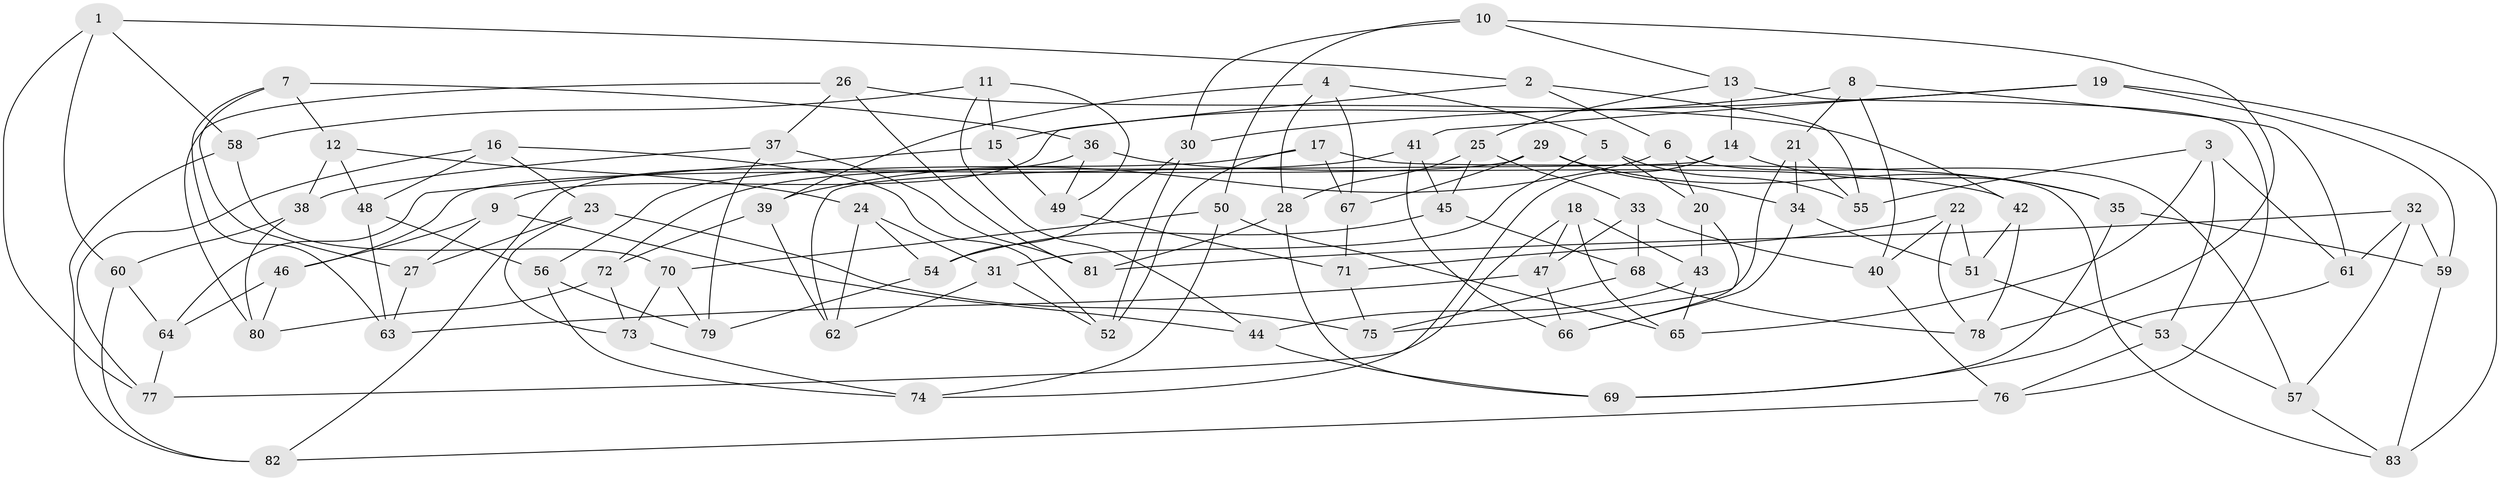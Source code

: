 // coarse degree distribution, {5: 0.16666666666666666, 6: 0.5416666666666666, 4: 0.25, 3: 0.041666666666666664}
// Generated by graph-tools (version 1.1) at 2025/24/03/03/25 07:24:26]
// undirected, 83 vertices, 166 edges
graph export_dot {
graph [start="1"]
  node [color=gray90,style=filled];
  1;
  2;
  3;
  4;
  5;
  6;
  7;
  8;
  9;
  10;
  11;
  12;
  13;
  14;
  15;
  16;
  17;
  18;
  19;
  20;
  21;
  22;
  23;
  24;
  25;
  26;
  27;
  28;
  29;
  30;
  31;
  32;
  33;
  34;
  35;
  36;
  37;
  38;
  39;
  40;
  41;
  42;
  43;
  44;
  45;
  46;
  47;
  48;
  49;
  50;
  51;
  52;
  53;
  54;
  55;
  56;
  57;
  58;
  59;
  60;
  61;
  62;
  63;
  64;
  65;
  66;
  67;
  68;
  69;
  70;
  71;
  72;
  73;
  74;
  75;
  76;
  77;
  78;
  79;
  80;
  81;
  82;
  83;
  1 -- 2;
  1 -- 60;
  1 -- 58;
  1 -- 77;
  2 -- 6;
  2 -- 55;
  2 -- 9;
  3 -- 55;
  3 -- 61;
  3 -- 65;
  3 -- 53;
  4 -- 67;
  4 -- 28;
  4 -- 39;
  4 -- 5;
  5 -- 20;
  5 -- 31;
  5 -- 55;
  6 -- 57;
  6 -- 20;
  6 -- 39;
  7 -- 36;
  7 -- 63;
  7 -- 12;
  7 -- 27;
  8 -- 15;
  8 -- 61;
  8 -- 21;
  8 -- 40;
  9 -- 27;
  9 -- 46;
  9 -- 44;
  10 -- 13;
  10 -- 78;
  10 -- 50;
  10 -- 30;
  11 -- 58;
  11 -- 49;
  11 -- 15;
  11 -- 44;
  12 -- 48;
  12 -- 38;
  12 -- 24;
  13 -- 14;
  13 -- 25;
  13 -- 76;
  14 -- 74;
  14 -- 35;
  14 -- 62;
  15 -- 49;
  15 -- 64;
  16 -- 23;
  16 -- 77;
  16 -- 48;
  16 -- 52;
  17 -- 67;
  17 -- 52;
  17 -- 83;
  17 -- 56;
  18 -- 77;
  18 -- 47;
  18 -- 43;
  18 -- 65;
  19 -- 59;
  19 -- 30;
  19 -- 41;
  19 -- 83;
  20 -- 43;
  20 -- 66;
  21 -- 75;
  21 -- 34;
  21 -- 55;
  22 -- 51;
  22 -- 40;
  22 -- 78;
  22 -- 71;
  23 -- 75;
  23 -- 27;
  23 -- 73;
  24 -- 62;
  24 -- 31;
  24 -- 54;
  25 -- 45;
  25 -- 33;
  25 -- 28;
  26 -- 81;
  26 -- 80;
  26 -- 37;
  26 -- 42;
  27 -- 63;
  28 -- 81;
  28 -- 69;
  29 -- 34;
  29 -- 67;
  29 -- 46;
  29 -- 35;
  30 -- 52;
  30 -- 54;
  31 -- 52;
  31 -- 62;
  32 -- 59;
  32 -- 81;
  32 -- 61;
  32 -- 57;
  33 -- 40;
  33 -- 47;
  33 -- 68;
  34 -- 51;
  34 -- 66;
  35 -- 59;
  35 -- 69;
  36 -- 42;
  36 -- 82;
  36 -- 49;
  37 -- 81;
  37 -- 79;
  37 -- 38;
  38 -- 80;
  38 -- 60;
  39 -- 62;
  39 -- 72;
  40 -- 76;
  41 -- 66;
  41 -- 45;
  41 -- 72;
  42 -- 51;
  42 -- 78;
  43 -- 44;
  43 -- 65;
  44 -- 69;
  45 -- 54;
  45 -- 68;
  46 -- 80;
  46 -- 64;
  47 -- 66;
  47 -- 63;
  48 -- 56;
  48 -- 63;
  49 -- 71;
  50 -- 70;
  50 -- 65;
  50 -- 74;
  51 -- 53;
  53 -- 76;
  53 -- 57;
  54 -- 79;
  56 -- 74;
  56 -- 79;
  57 -- 83;
  58 -- 82;
  58 -- 70;
  59 -- 83;
  60 -- 64;
  60 -- 82;
  61 -- 69;
  64 -- 77;
  67 -- 71;
  68 -- 75;
  68 -- 78;
  70 -- 73;
  70 -- 79;
  71 -- 75;
  72 -- 80;
  72 -- 73;
  73 -- 74;
  76 -- 82;
}
